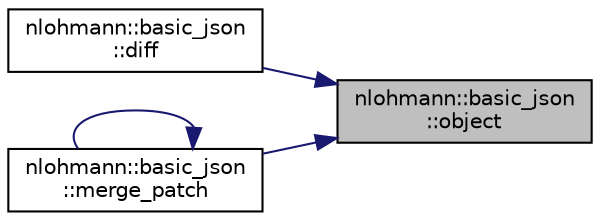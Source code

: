 digraph "nlohmann::basic_json::object"
{
 // LATEX_PDF_SIZE
  edge [fontname="Helvetica",fontsize="10",labelfontname="Helvetica",labelfontsize="10"];
  node [fontname="Helvetica",fontsize="10",shape=record];
  rankdir="RL";
  Node1 [label="nlohmann::basic_json\l::object",height=0.2,width=0.4,color="black", fillcolor="grey75", style="filled", fontcolor="black",tooltip="explicitly create an object from an initializer list"];
  Node1 -> Node2 [dir="back",color="midnightblue",fontsize="10",style="solid"];
  Node2 [label="nlohmann::basic_json\l::diff",height=0.2,width=0.4,color="black", fillcolor="white", style="filled",URL="$classnlohmann_1_1basic__json.html#a1c1f21327df91a4dd6c5f5a107240385",tooltip="creates a diff as a JSON patch"];
  Node1 -> Node3 [dir="back",color="midnightblue",fontsize="10",style="solid"];
  Node3 [label="nlohmann::basic_json\l::merge_patch",height=0.2,width=0.4,color="black", fillcolor="white", style="filled",URL="$classnlohmann_1_1basic__json.html#a844a77cb154752d12118f10af26d54cb",tooltip="applies a JSON Merge Patch"];
  Node3 -> Node3 [dir="back",color="midnightblue",fontsize="10",style="solid"];
}
